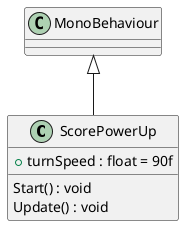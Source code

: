 @startuml
class ScorePowerUp {
    + turnSpeed : float = 90f
    Start() : void
    Update() : void
}
MonoBehaviour <|-- ScorePowerUp
@enduml
